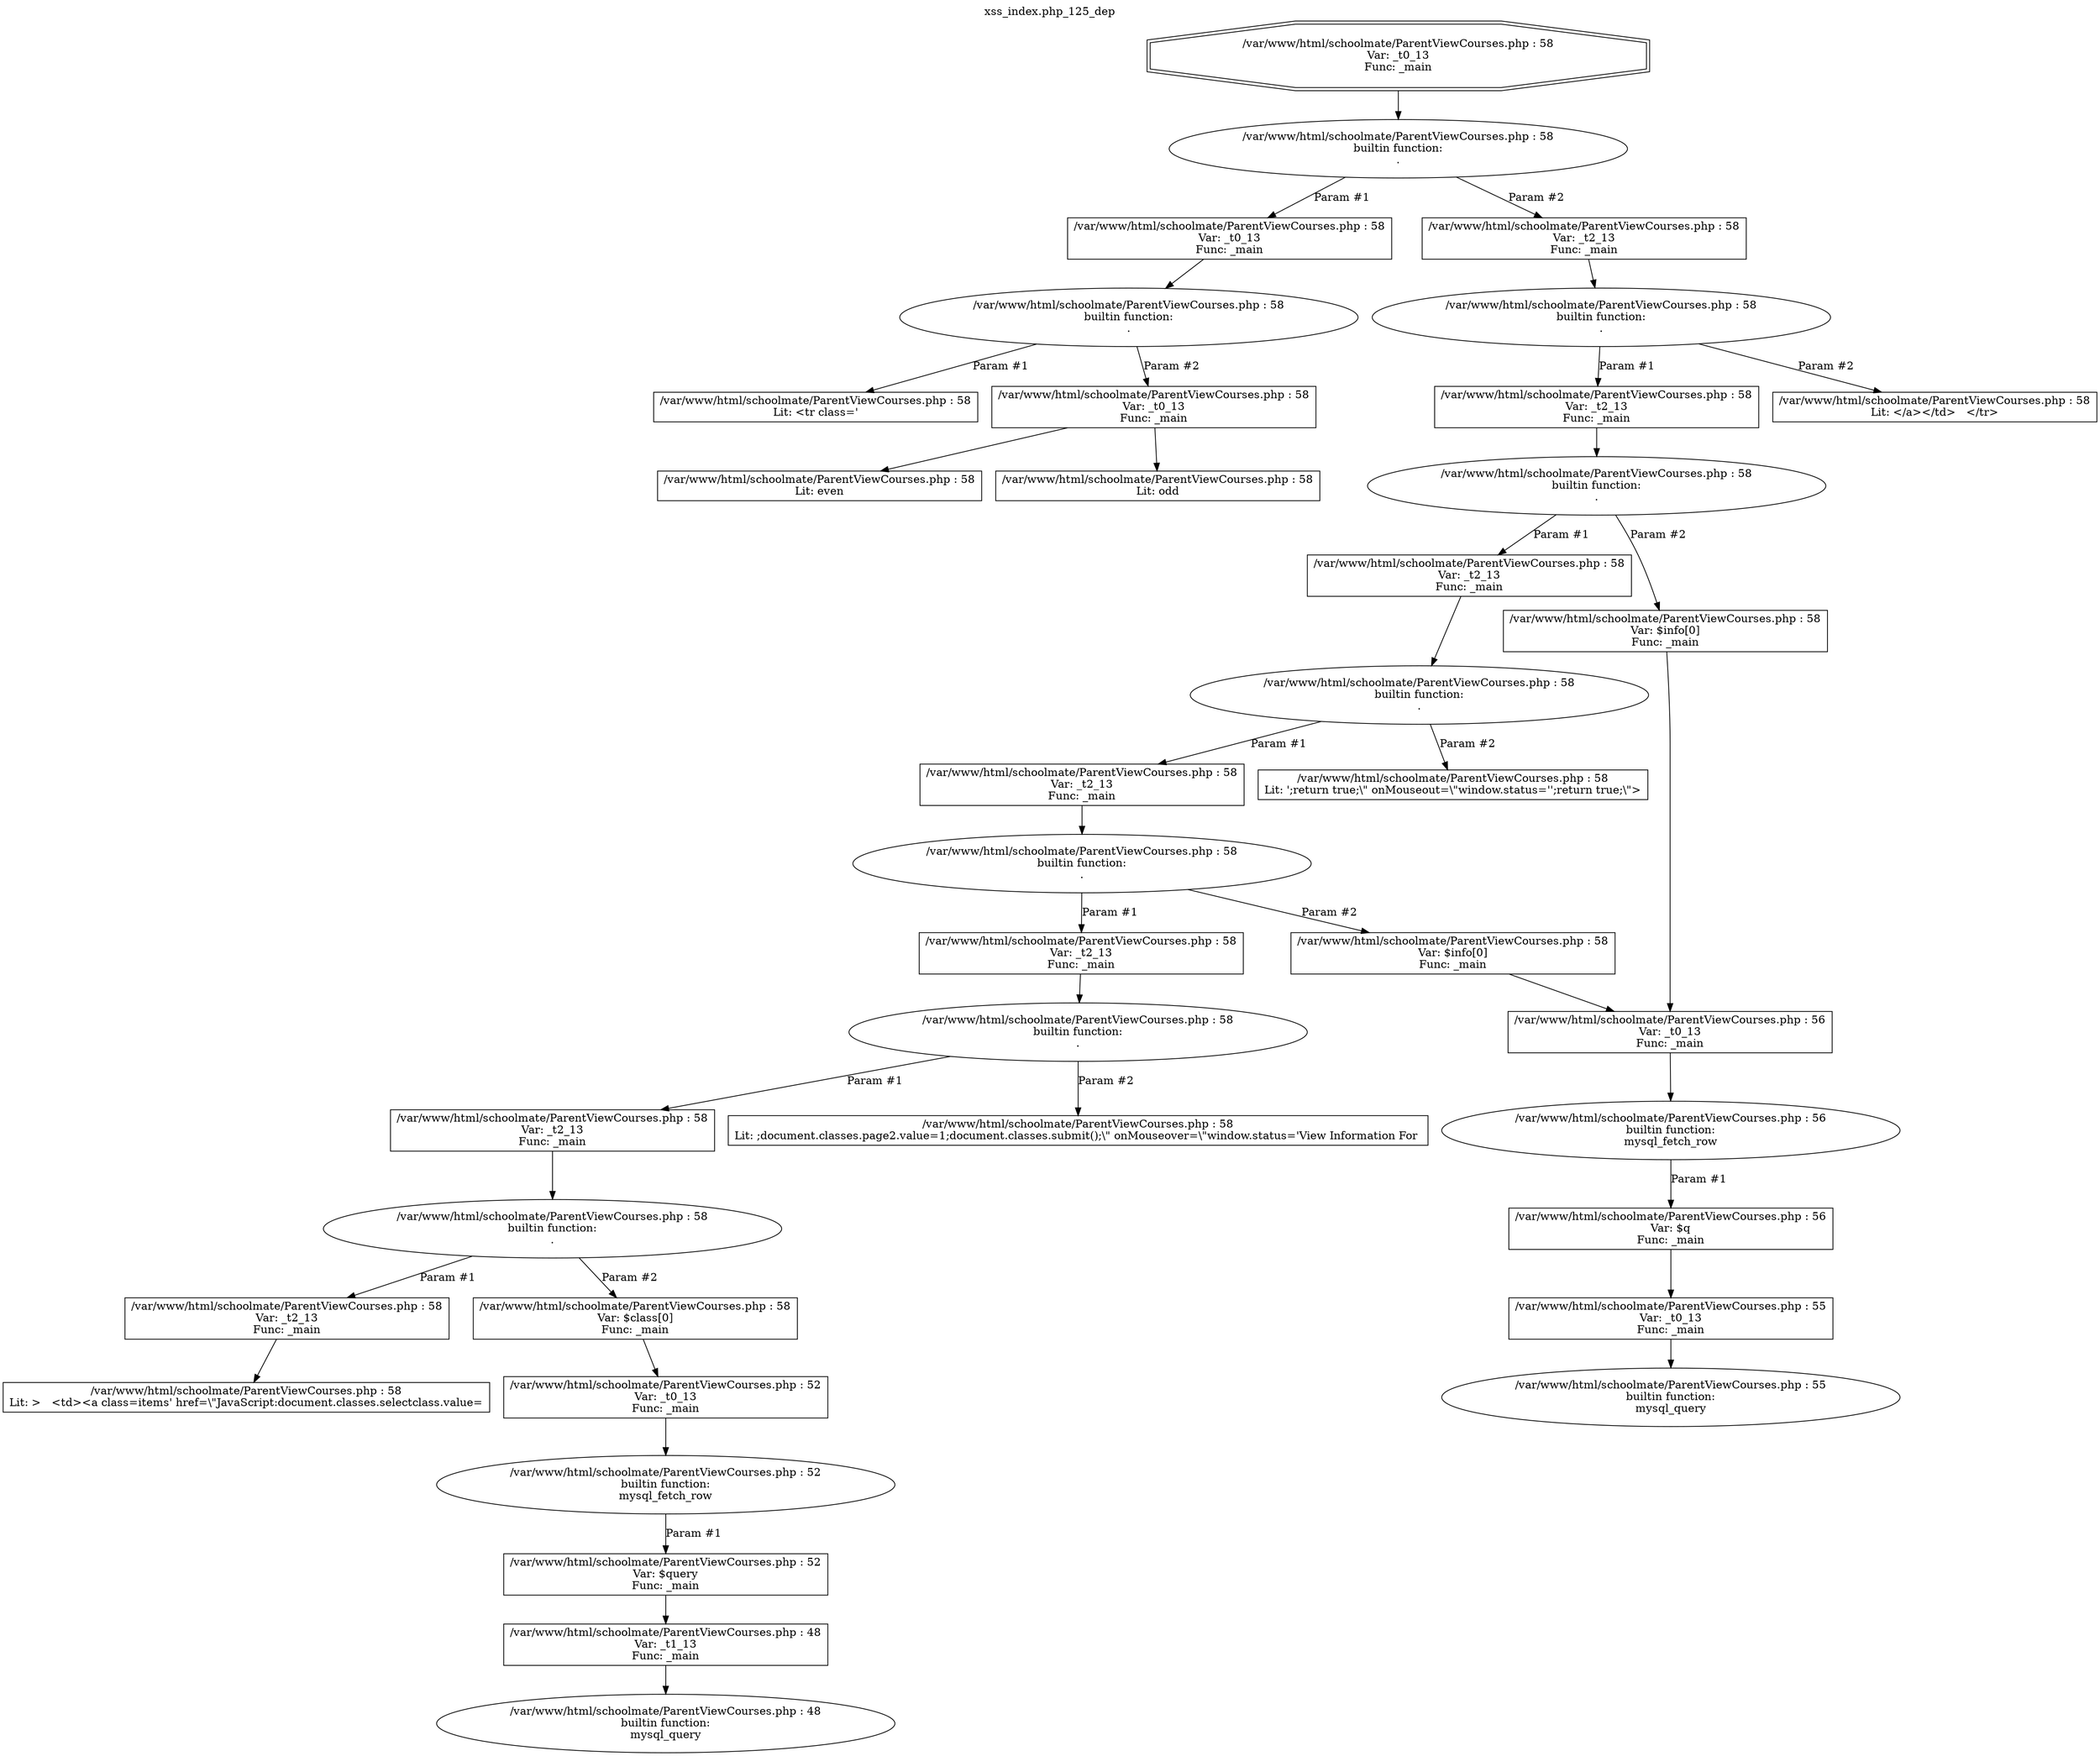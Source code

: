 digraph cfg {
  label="xss_index.php_125_dep";
  labelloc=t;
  n1 [shape=doubleoctagon, label="/var/www/html/schoolmate/ParentViewCourses.php : 58\nVar: _t0_13\nFunc: _main\n"];
  n2 [shape=ellipse, label="/var/www/html/schoolmate/ParentViewCourses.php : 58\nbuiltin function:\n.\n"];
  n3 [shape=box, label="/var/www/html/schoolmate/ParentViewCourses.php : 58\nVar: _t0_13\nFunc: _main\n"];
  n4 [shape=ellipse, label="/var/www/html/schoolmate/ParentViewCourses.php : 58\nbuiltin function:\n.\n"];
  n5 [shape=box, label="/var/www/html/schoolmate/ParentViewCourses.php : 58\nLit: <tr class='\n"];
  n6 [shape=box, label="/var/www/html/schoolmate/ParentViewCourses.php : 58\nVar: _t0_13\nFunc: _main\n"];
  n7 [shape=box, label="/var/www/html/schoolmate/ParentViewCourses.php : 58\nLit: even\n"];
  n8 [shape=box, label="/var/www/html/schoolmate/ParentViewCourses.php : 58\nLit: odd\n"];
  n9 [shape=box, label="/var/www/html/schoolmate/ParentViewCourses.php : 58\nVar: _t2_13\nFunc: _main\n"];
  n10 [shape=ellipse, label="/var/www/html/schoolmate/ParentViewCourses.php : 58\nbuiltin function:\n.\n"];
  n11 [shape=box, label="/var/www/html/schoolmate/ParentViewCourses.php : 58\nVar: _t2_13\nFunc: _main\n"];
  n12 [shape=ellipse, label="/var/www/html/schoolmate/ParentViewCourses.php : 58\nbuiltin function:\n.\n"];
  n13 [shape=box, label="/var/www/html/schoolmate/ParentViewCourses.php : 58\nVar: _t2_13\nFunc: _main\n"];
  n14 [shape=ellipse, label="/var/www/html/schoolmate/ParentViewCourses.php : 58\nbuiltin function:\n.\n"];
  n15 [shape=box, label="/var/www/html/schoolmate/ParentViewCourses.php : 58\nVar: _t2_13\nFunc: _main\n"];
  n16 [shape=ellipse, label="/var/www/html/schoolmate/ParentViewCourses.php : 58\nbuiltin function:\n.\n"];
  n17 [shape=box, label="/var/www/html/schoolmate/ParentViewCourses.php : 58\nVar: _t2_13\nFunc: _main\n"];
  n18 [shape=ellipse, label="/var/www/html/schoolmate/ParentViewCourses.php : 58\nbuiltin function:\n.\n"];
  n19 [shape=box, label="/var/www/html/schoolmate/ParentViewCourses.php : 58\nVar: _t2_13\nFunc: _main\n"];
  n20 [shape=ellipse, label="/var/www/html/schoolmate/ParentViewCourses.php : 58\nbuiltin function:\n.\n"];
  n21 [shape=box, label="/var/www/html/schoolmate/ParentViewCourses.php : 58\nVar: _t2_13\nFunc: _main\n"];
  n22 [shape=box, label="/var/www/html/schoolmate/ParentViewCourses.php : 58\nLit: >   <td><a class=items' href=\\\"JavaScript:document.classes.selectclass.value=\n"];
  n23 [shape=box, label="/var/www/html/schoolmate/ParentViewCourses.php : 58\nVar: $class[0]\nFunc: _main\n"];
  n24 [shape=box, label="/var/www/html/schoolmate/ParentViewCourses.php : 52\nVar: _t0_13\nFunc: _main\n"];
  n25 [shape=ellipse, label="/var/www/html/schoolmate/ParentViewCourses.php : 52\nbuiltin function:\nmysql_fetch_row\n"];
  n26 [shape=box, label="/var/www/html/schoolmate/ParentViewCourses.php : 52\nVar: $query\nFunc: _main\n"];
  n27 [shape=box, label="/var/www/html/schoolmate/ParentViewCourses.php : 48\nVar: _t1_13\nFunc: _main\n"];
  n28 [shape=ellipse, label="/var/www/html/schoolmate/ParentViewCourses.php : 48\nbuiltin function:\nmysql_query\n"];
  n29 [shape=box, label="/var/www/html/schoolmate/ParentViewCourses.php : 58\nLit: ;document.classes.page2.value=1;document.classes.submit();\\\" onMouseover=\\\"window.status='View Information For \n"];
  n30 [shape=box, label="/var/www/html/schoolmate/ParentViewCourses.php : 58\nVar: $info[0]\nFunc: _main\n"];
  n31 [shape=box, label="/var/www/html/schoolmate/ParentViewCourses.php : 56\nVar: _t0_13\nFunc: _main\n"];
  n32 [shape=ellipse, label="/var/www/html/schoolmate/ParentViewCourses.php : 56\nbuiltin function:\nmysql_fetch_row\n"];
  n33 [shape=box, label="/var/www/html/schoolmate/ParentViewCourses.php : 56\nVar: $q\nFunc: _main\n"];
  n34 [shape=box, label="/var/www/html/schoolmate/ParentViewCourses.php : 55\nVar: _t0_13\nFunc: _main\n"];
  n35 [shape=ellipse, label="/var/www/html/schoolmate/ParentViewCourses.php : 55\nbuiltin function:\nmysql_query\n"];
  n36 [shape=box, label="/var/www/html/schoolmate/ParentViewCourses.php : 58\nLit: ';return true;\\\" onMouseout=\\\"window.status='';return true;\\\">\n"];
  n37 [shape=box, label="/var/www/html/schoolmate/ParentViewCourses.php : 58\nVar: $info[0]\nFunc: _main\n"];
  n38 [shape=box, label="/var/www/html/schoolmate/ParentViewCourses.php : 58\nLit: </a></td>   </tr>\n"];
  n1 -> n2;
  n3 -> n4;
  n4 -> n5[label="Param #1"];
  n4 -> n6[label="Param #2"];
  n6 -> n7;
  n6 -> n8;
  n2 -> n3[label="Param #1"];
  n2 -> n9[label="Param #2"];
  n9 -> n10;
  n11 -> n12;
  n13 -> n14;
  n15 -> n16;
  n17 -> n18;
  n19 -> n20;
  n21 -> n22;
  n20 -> n21[label="Param #1"];
  n20 -> n23[label="Param #2"];
  n24 -> n25;
  n27 -> n28;
  n26 -> n27;
  n25 -> n26[label="Param #1"];
  n23 -> n24;
  n18 -> n19[label="Param #1"];
  n18 -> n29[label="Param #2"];
  n16 -> n17[label="Param #1"];
  n16 -> n30[label="Param #2"];
  n31 -> n32;
  n34 -> n35;
  n33 -> n34;
  n32 -> n33[label="Param #1"];
  n30 -> n31;
  n14 -> n15[label="Param #1"];
  n14 -> n36[label="Param #2"];
  n12 -> n13[label="Param #1"];
  n12 -> n37[label="Param #2"];
  n37 -> n31;
  n10 -> n11[label="Param #1"];
  n10 -> n38[label="Param #2"];
}
